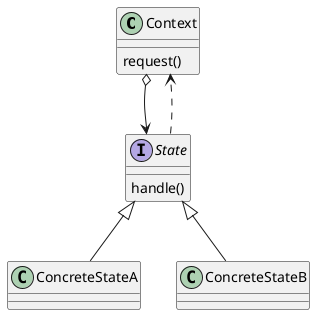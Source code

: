 @startuml

class Context {
    request()
}

interface State {
    handle()
}
Context o--> State
State ..> Context

class ConcreteStateA {
}
State <|-- ConcreteStateA

class ConcreteStateB {
}
State <|-- ConcreteStateB

@enduml

